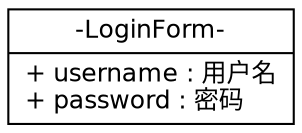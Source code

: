 digraph G {
  fontname = "Bitstream Vera Sans"
  fontsize = 10

  node [
    fontname = "Bitstream Vera Sans"
    fontsize = 12
    shape = "record"
  ]

  edge [
    fontname = "Bitstream Vera Sans"
    fontsize = 8
  ]
  
  // 定义类
  LoginForm [label = "{ -LoginForm- |+ username :  用户名\l+ password :  密码\l }"]
  

  edge [arrowhead = "vee", style = "dashed"]
  

}
